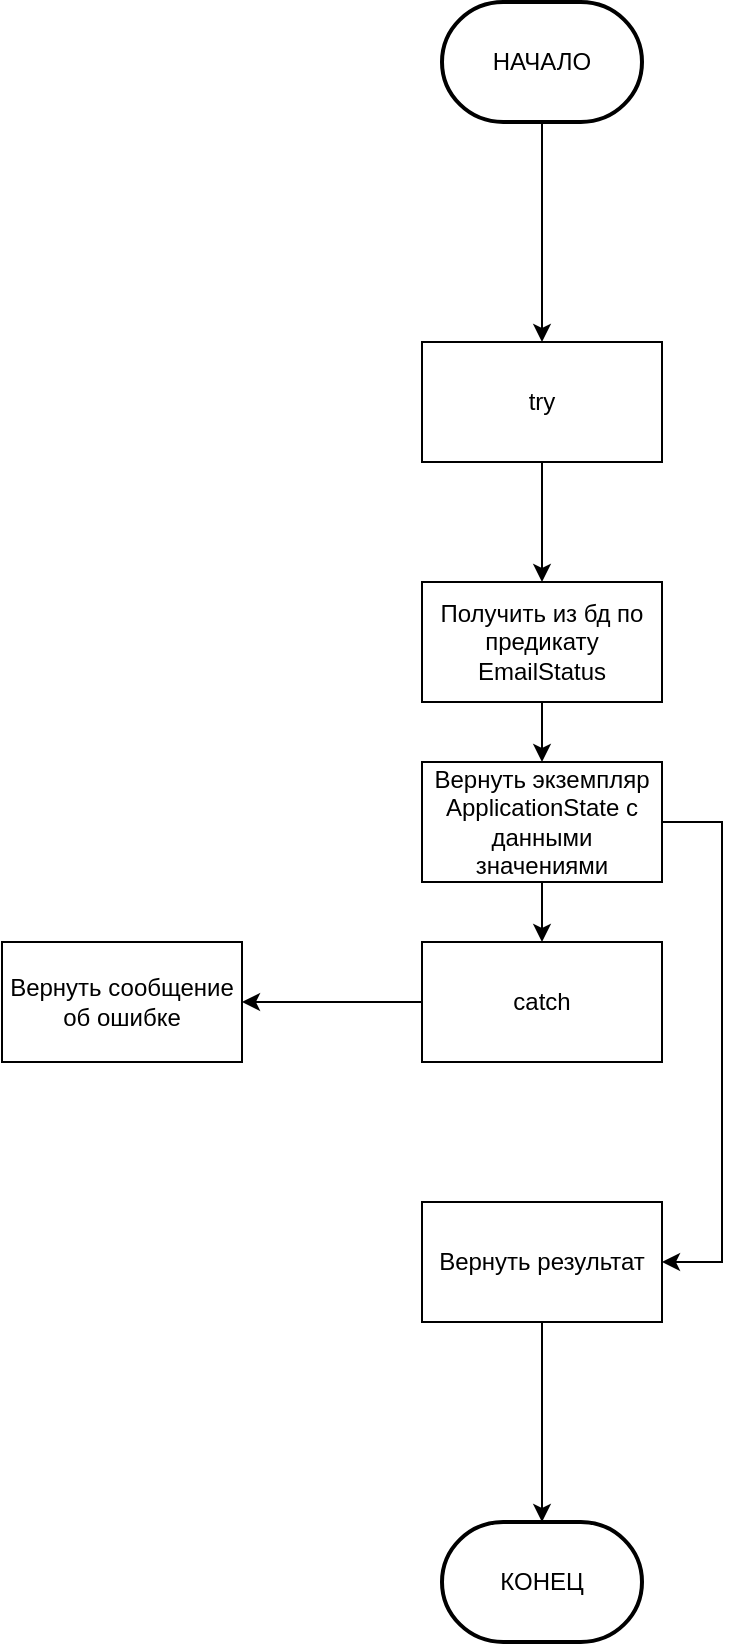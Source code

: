 <mxfile version="13.9.9" type="device"><diagram id="xWAzfsEQT1N3OEw0FEE4" name="Страница 1"><mxGraphModel dx="852" dy="494" grid="1" gridSize="10" guides="1" tooltips="1" connect="1" arrows="1" fold="1" page="1" pageScale="1" pageWidth="827" pageHeight="1169" math="0" shadow="0"><root><mxCell id="0"/><mxCell id="1" parent="0"/><mxCell id="ZeX0mvsC9qC6pQM3U_pw-3" style="edgeStyle=orthogonalEdgeStyle;rounded=0;orthogonalLoop=1;jettySize=auto;html=1;entryX=0.5;entryY=0;entryDx=0;entryDy=0;" edge="1" parent="1" source="ZeX0mvsC9qC6pQM3U_pw-1" target="ZeX0mvsC9qC6pQM3U_pw-2"><mxGeometry relative="1" as="geometry"/></mxCell><mxCell id="ZeX0mvsC9qC6pQM3U_pw-1" value="НАЧАЛО" style="strokeWidth=2;html=1;shape=mxgraph.flowchart.terminator;whiteSpace=wrap;" vertex="1" parent="1"><mxGeometry x="350" y="240" width="100" height="60" as="geometry"/></mxCell><mxCell id="ZeX0mvsC9qC6pQM3U_pw-6" style="edgeStyle=orthogonalEdgeStyle;rounded=0;orthogonalLoop=1;jettySize=auto;html=1;" edge="1" parent="1" source="ZeX0mvsC9qC6pQM3U_pw-2" target="ZeX0mvsC9qC6pQM3U_pw-5"><mxGeometry relative="1" as="geometry"/></mxCell><mxCell id="ZeX0mvsC9qC6pQM3U_pw-2" value="try" style="rounded=0;whiteSpace=wrap;html=1;" vertex="1" parent="1"><mxGeometry x="340" y="410" width="120" height="60" as="geometry"/></mxCell><mxCell id="ZeX0mvsC9qC6pQM3U_pw-13" style="edgeStyle=orthogonalEdgeStyle;rounded=0;orthogonalLoop=1;jettySize=auto;html=1;exitX=0;exitY=0.5;exitDx=0;exitDy=0;entryX=1;entryY=0.5;entryDx=0;entryDy=0;" edge="1" parent="1" source="ZeX0mvsC9qC6pQM3U_pw-4" target="ZeX0mvsC9qC6pQM3U_pw-12"><mxGeometry relative="1" as="geometry"/></mxCell><mxCell id="ZeX0mvsC9qC6pQM3U_pw-4" value="catch" style="rounded=0;whiteSpace=wrap;html=1;" vertex="1" parent="1"><mxGeometry x="340" y="710" width="120" height="60" as="geometry"/></mxCell><mxCell id="ZeX0mvsC9qC6pQM3U_pw-7" style="edgeStyle=orthogonalEdgeStyle;rounded=0;orthogonalLoop=1;jettySize=auto;html=1;" edge="1" parent="1" source="ZeX0mvsC9qC6pQM3U_pw-5"><mxGeometry relative="1" as="geometry"><mxPoint x="400" y="620" as="targetPoint"/></mxGeometry></mxCell><mxCell id="ZeX0mvsC9qC6pQM3U_pw-5" value="Получить из бд по предикату EmailStatus" style="rounded=0;whiteSpace=wrap;html=1;" vertex="1" parent="1"><mxGeometry x="340" y="530" width="120" height="60" as="geometry"/></mxCell><mxCell id="ZeX0mvsC9qC6pQM3U_pw-9" style="edgeStyle=orthogonalEdgeStyle;rounded=0;orthogonalLoop=1;jettySize=auto;html=1;entryX=0.5;entryY=0;entryDx=0;entryDy=0;" edge="1" parent="1" source="ZeX0mvsC9qC6pQM3U_pw-8" target="ZeX0mvsC9qC6pQM3U_pw-4"><mxGeometry relative="1" as="geometry"/></mxCell><mxCell id="ZeX0mvsC9qC6pQM3U_pw-11" style="edgeStyle=orthogonalEdgeStyle;rounded=0;orthogonalLoop=1;jettySize=auto;html=1;entryX=1;entryY=0.5;entryDx=0;entryDy=0;" edge="1" parent="1" source="ZeX0mvsC9qC6pQM3U_pw-8" target="ZeX0mvsC9qC6pQM3U_pw-10"><mxGeometry relative="1" as="geometry"><Array as="points"><mxPoint x="490" y="650"/><mxPoint x="490" y="870"/></Array></mxGeometry></mxCell><mxCell id="ZeX0mvsC9qC6pQM3U_pw-8" value="Вернуть экземпляр ApplicationState с данными значениями" style="rounded=0;whiteSpace=wrap;html=1;" vertex="1" parent="1"><mxGeometry x="340" y="620" width="120" height="60" as="geometry"/></mxCell><mxCell id="ZeX0mvsC9qC6pQM3U_pw-15" style="edgeStyle=orthogonalEdgeStyle;rounded=0;orthogonalLoop=1;jettySize=auto;html=1;entryX=0.5;entryY=0;entryDx=0;entryDy=0;entryPerimeter=0;" edge="1" parent="1" source="ZeX0mvsC9qC6pQM3U_pw-10" target="ZeX0mvsC9qC6pQM3U_pw-14"><mxGeometry relative="1" as="geometry"/></mxCell><mxCell id="ZeX0mvsC9qC6pQM3U_pw-10" value="Вернуть результат" style="rounded=0;whiteSpace=wrap;html=1;" vertex="1" parent="1"><mxGeometry x="340" y="840" width="120" height="60" as="geometry"/></mxCell><mxCell id="ZeX0mvsC9qC6pQM3U_pw-12" value="Вернуть сообщение об ошибке" style="rounded=0;whiteSpace=wrap;html=1;" vertex="1" parent="1"><mxGeometry x="130" y="710" width="120" height="60" as="geometry"/></mxCell><mxCell id="ZeX0mvsC9qC6pQM3U_pw-14" value="КОНЕЦ" style="strokeWidth=2;html=1;shape=mxgraph.flowchart.terminator;whiteSpace=wrap;" vertex="1" parent="1"><mxGeometry x="350" y="1000" width="100" height="60" as="geometry"/></mxCell></root></mxGraphModel></diagram></mxfile>